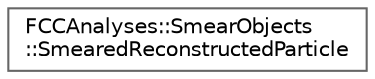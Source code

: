 digraph "Graphical Class Hierarchy"
{
 // LATEX_PDF_SIZE
  bgcolor="transparent";
  edge [fontname=Helvetica,fontsize=10,labelfontname=Helvetica,labelfontsize=10];
  node [fontname=Helvetica,fontsize=10,shape=box,height=0.2,width=0.4];
  rankdir="LR";
  Node0 [id="Node000000",label="FCCAnalyses::SmearObjects\l::SmearedReconstructedParticle",height=0.2,width=0.4,color="grey40", fillcolor="white", style="filled",URL="$structFCCAnalyses_1_1SmearObjects_1_1SmearedReconstructedParticle.html",tooltip="generates new reco particles, smeared by given parameters"];
}
